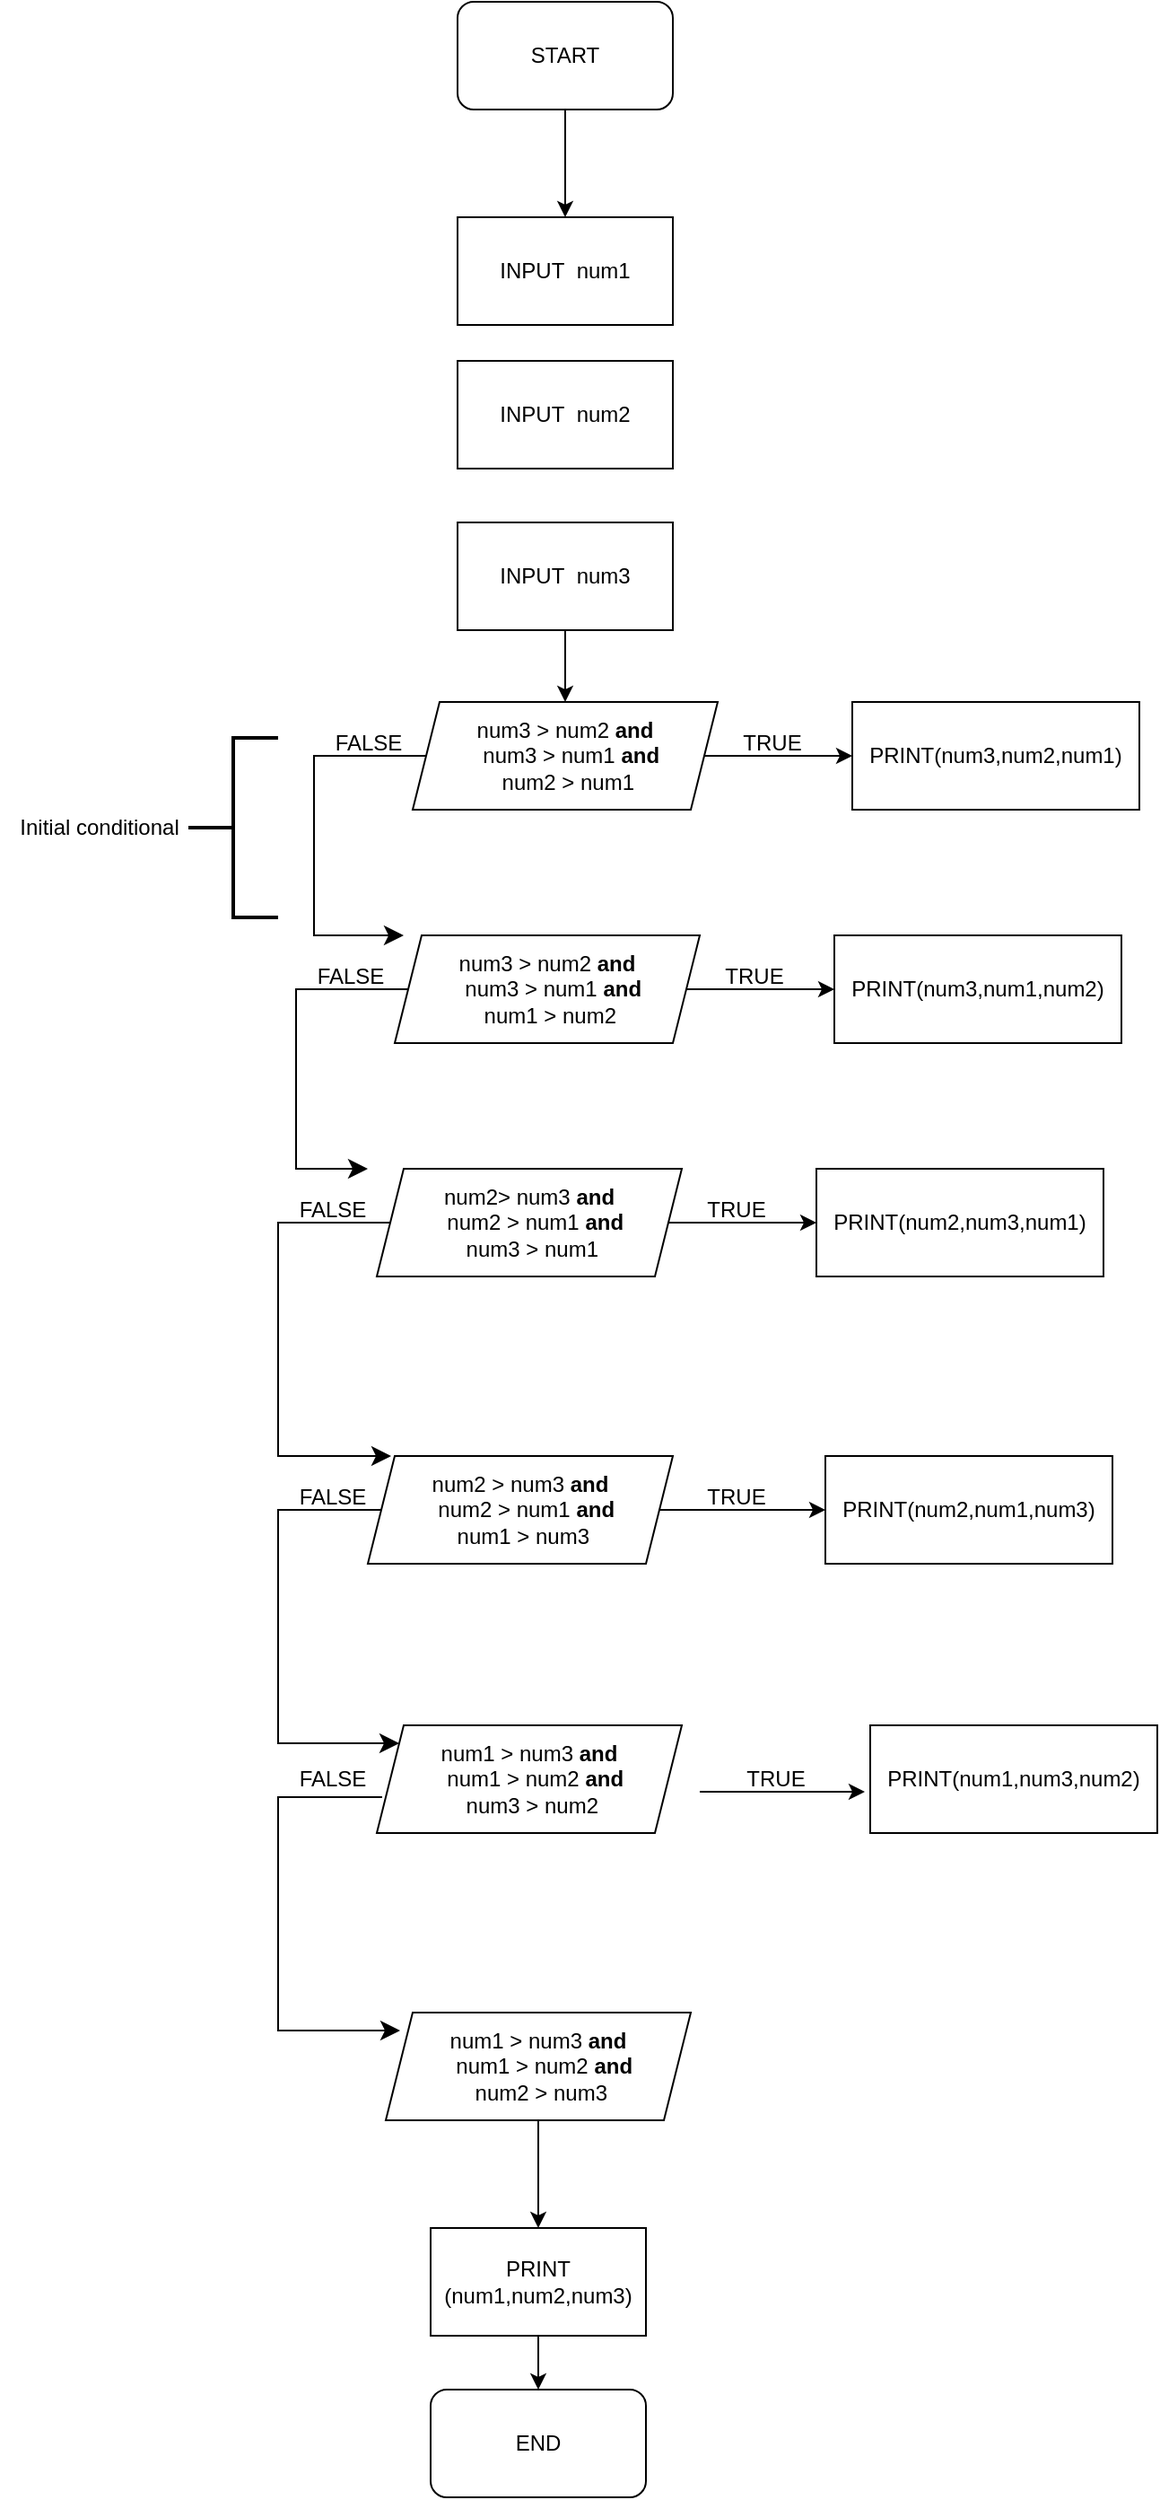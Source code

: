 <mxfile version="21.5.0" type="github">
  <diagram name="Page-1" id="zA7887raAfqFaPBD0OPG">
    <mxGraphModel dx="1323" dy="717" grid="1" gridSize="10" guides="1" tooltips="1" connect="1" arrows="1" fold="1" page="1" pageScale="1" pageWidth="2339" pageHeight="3300" math="0" shadow="0">
      <root>
        <mxCell id="0" />
        <mxCell id="1" parent="0" />
        <mxCell id="OVtonEhGff64VZEiWhN6-2" style="edgeStyle=orthogonalEdgeStyle;rounded=0;orthogonalLoop=1;jettySize=auto;html=1;" edge="1" parent="1" source="OVtonEhGff64VZEiWhN6-1">
          <mxGeometry relative="1" as="geometry">
            <mxPoint x="440" y="440" as="targetPoint" />
          </mxGeometry>
        </mxCell>
        <mxCell id="OVtonEhGff64VZEiWhN6-1" value="START" style="rounded=1;whiteSpace=wrap;html=1;" vertex="1" parent="1">
          <mxGeometry x="380" y="320" width="120" height="60" as="geometry" />
        </mxCell>
        <mxCell id="OVtonEhGff64VZEiWhN6-3" value="INPUT&amp;nbsp; num1" style="rounded=0;whiteSpace=wrap;html=1;" vertex="1" parent="1">
          <mxGeometry x="380" y="440" width="120" height="60" as="geometry" />
        </mxCell>
        <mxCell id="OVtonEhGff64VZEiWhN6-4" value="INPUT&amp;nbsp; num2" style="rounded=0;whiteSpace=wrap;html=1;" vertex="1" parent="1">
          <mxGeometry x="380" y="520" width="120" height="60" as="geometry" />
        </mxCell>
        <mxCell id="OVtonEhGff64VZEiWhN6-8" value="" style="edgeStyle=orthogonalEdgeStyle;rounded=0;orthogonalLoop=1;jettySize=auto;html=1;" edge="1" parent="1" source="OVtonEhGff64VZEiWhN6-5" target="OVtonEhGff64VZEiWhN6-7">
          <mxGeometry relative="1" as="geometry" />
        </mxCell>
        <mxCell id="OVtonEhGff64VZEiWhN6-5" value="INPUT&amp;nbsp; num3" style="rounded=0;whiteSpace=wrap;html=1;" vertex="1" parent="1">
          <mxGeometry x="380" y="610" width="120" height="60" as="geometry" />
        </mxCell>
        <mxCell id="OVtonEhGff64VZEiWhN6-17" style="edgeStyle=orthogonalEdgeStyle;rounded=0;orthogonalLoop=1;jettySize=auto;html=1;" edge="1" parent="1" source="OVtonEhGff64VZEiWhN6-7">
          <mxGeometry relative="1" as="geometry">
            <mxPoint x="600" y="740" as="targetPoint" />
          </mxGeometry>
        </mxCell>
        <mxCell id="OVtonEhGff64VZEiWhN6-7" value="num3 &amp;gt; num2&amp;nbsp;&lt;b&gt;and&lt;br&gt;&amp;nbsp;&amp;nbsp;&lt;/b&gt;num3 &amp;gt; num1&amp;nbsp;&lt;b&gt;and&lt;br&gt;&lt;/b&gt;&amp;nbsp;num2 &amp;gt; num1" style="shape=parallelogram;perimeter=parallelogramPerimeter;whiteSpace=wrap;html=1;fixedSize=1;size=15;" vertex="1" parent="1">
          <mxGeometry x="355" y="710" width="170" height="60" as="geometry" />
        </mxCell>
        <mxCell id="OVtonEhGff64VZEiWhN6-14" value="" style="edgeStyle=elbowEdgeStyle;elbow=horizontal;endArrow=classic;html=1;curved=0;rounded=0;endSize=8;startSize=8;exitX=0;exitY=0.5;exitDx=0;exitDy=0;" edge="1" parent="1" source="OVtonEhGff64VZEiWhN6-7">
          <mxGeometry width="50" height="50" relative="1" as="geometry">
            <mxPoint x="335" y="740" as="sourcePoint" />
            <mxPoint x="350" y="840" as="targetPoint" />
            <Array as="points">
              <mxPoint x="300" y="790" />
              <mxPoint x="310" y="820" />
            </Array>
          </mxGeometry>
        </mxCell>
        <mxCell id="OVtonEhGff64VZEiWhN6-16" value="FALSE" style="text;html=1;align=center;verticalAlign=middle;resizable=0;points=[];autosize=1;strokeColor=none;fillColor=none;" vertex="1" parent="1">
          <mxGeometry x="300" y="718" width="60" height="30" as="geometry" />
        </mxCell>
        <mxCell id="OVtonEhGff64VZEiWhN6-18" value="TRUE" style="text;html=1;align=center;verticalAlign=middle;resizable=0;points=[];autosize=1;strokeColor=none;fillColor=none;" vertex="1" parent="1">
          <mxGeometry x="525" y="718" width="60" height="30" as="geometry" />
        </mxCell>
        <mxCell id="OVtonEhGff64VZEiWhN6-19" value="PRINT(num3,num2,num1)" style="rounded=0;whiteSpace=wrap;html=1;" vertex="1" parent="1">
          <mxGeometry x="600" y="710" width="160" height="60" as="geometry" />
        </mxCell>
        <mxCell id="OVtonEhGff64VZEiWhN6-20" style="edgeStyle=orthogonalEdgeStyle;rounded=0;orthogonalLoop=1;jettySize=auto;html=1;" edge="1" parent="1" source="OVtonEhGff64VZEiWhN6-21">
          <mxGeometry relative="1" as="geometry">
            <mxPoint x="590" y="870" as="targetPoint" />
          </mxGeometry>
        </mxCell>
        <mxCell id="OVtonEhGff64VZEiWhN6-21" value="num3 &amp;gt; num2&amp;nbsp;&lt;b&gt;and&lt;br&gt;&amp;nbsp;&amp;nbsp;&lt;/b&gt;num3 &amp;gt; num1&amp;nbsp;&lt;b&gt;and&lt;br&gt;&lt;/b&gt;&amp;nbsp;num1 &amp;gt; num2" style="shape=parallelogram;perimeter=parallelogramPerimeter;whiteSpace=wrap;html=1;fixedSize=1;size=15;" vertex="1" parent="1">
          <mxGeometry x="345" y="840" width="170" height="60" as="geometry" />
        </mxCell>
        <mxCell id="OVtonEhGff64VZEiWhN6-22" value="" style="edgeStyle=elbowEdgeStyle;elbow=horizontal;endArrow=classic;html=1;curved=0;rounded=0;endSize=8;startSize=8;exitX=0;exitY=0.5;exitDx=0;exitDy=0;" edge="1" parent="1" source="OVtonEhGff64VZEiWhN6-21">
          <mxGeometry width="50" height="50" relative="1" as="geometry">
            <mxPoint x="325" y="870" as="sourcePoint" />
            <mxPoint x="330" y="970" as="targetPoint" />
            <Array as="points">
              <mxPoint x="290" y="920" />
              <mxPoint x="300" y="950" />
            </Array>
          </mxGeometry>
        </mxCell>
        <mxCell id="OVtonEhGff64VZEiWhN6-23" value="FALSE" style="text;html=1;align=center;verticalAlign=middle;resizable=0;points=[];autosize=1;strokeColor=none;fillColor=none;" vertex="1" parent="1">
          <mxGeometry x="290" y="848" width="60" height="30" as="geometry" />
        </mxCell>
        <mxCell id="OVtonEhGff64VZEiWhN6-24" value="TRUE" style="text;html=1;align=center;verticalAlign=middle;resizable=0;points=[];autosize=1;strokeColor=none;fillColor=none;" vertex="1" parent="1">
          <mxGeometry x="515" y="848" width="60" height="30" as="geometry" />
        </mxCell>
        <mxCell id="OVtonEhGff64VZEiWhN6-25" value="PRINT(num3,num1,num2)" style="rounded=0;whiteSpace=wrap;html=1;" vertex="1" parent="1">
          <mxGeometry x="590" y="840" width="160" height="60" as="geometry" />
        </mxCell>
        <mxCell id="OVtonEhGff64VZEiWhN6-26" style="edgeStyle=orthogonalEdgeStyle;rounded=0;orthogonalLoop=1;jettySize=auto;html=1;" edge="1" parent="1" source="OVtonEhGff64VZEiWhN6-27">
          <mxGeometry relative="1" as="geometry">
            <mxPoint x="580" y="1000" as="targetPoint" />
          </mxGeometry>
        </mxCell>
        <mxCell id="OVtonEhGff64VZEiWhN6-27" value="num2&amp;gt; num3&amp;nbsp;&lt;b&gt;and&lt;br&gt;&amp;nbsp;&amp;nbsp;&lt;/b&gt;num2 &amp;gt; num1&amp;nbsp;&lt;b&gt;and&lt;br&gt;&lt;/b&gt;&amp;nbsp;num3 &amp;gt; num1" style="shape=parallelogram;perimeter=parallelogramPerimeter;whiteSpace=wrap;html=1;fixedSize=1;size=15;" vertex="1" parent="1">
          <mxGeometry x="335" y="970" width="170" height="60" as="geometry" />
        </mxCell>
        <mxCell id="OVtonEhGff64VZEiWhN6-28" value="" style="edgeStyle=elbowEdgeStyle;elbow=horizontal;endArrow=classic;html=1;curved=0;rounded=0;endSize=8;startSize=8;exitX=0;exitY=0.5;exitDx=0;exitDy=0;" edge="1" parent="1" source="OVtonEhGff64VZEiWhN6-27">
          <mxGeometry width="50" height="50" relative="1" as="geometry">
            <mxPoint x="315" y="1000" as="sourcePoint" />
            <mxPoint x="343" y="1130" as="targetPoint" />
            <Array as="points">
              <mxPoint x="280" y="1050" />
              <mxPoint x="290" y="1080" />
            </Array>
          </mxGeometry>
        </mxCell>
        <mxCell id="OVtonEhGff64VZEiWhN6-29" value="FALSE" style="text;html=1;align=center;verticalAlign=middle;resizable=0;points=[];autosize=1;strokeColor=none;fillColor=none;" vertex="1" parent="1">
          <mxGeometry x="280" y="978" width="60" height="30" as="geometry" />
        </mxCell>
        <mxCell id="OVtonEhGff64VZEiWhN6-30" value="TRUE" style="text;html=1;align=center;verticalAlign=middle;resizable=0;points=[];autosize=1;strokeColor=none;fillColor=none;" vertex="1" parent="1">
          <mxGeometry x="505" y="978" width="60" height="30" as="geometry" />
        </mxCell>
        <mxCell id="OVtonEhGff64VZEiWhN6-31" value="PRINT(num2,num3,num1)" style="rounded=0;whiteSpace=wrap;html=1;" vertex="1" parent="1">
          <mxGeometry x="580" y="970" width="160" height="60" as="geometry" />
        </mxCell>
        <mxCell id="OVtonEhGff64VZEiWhN6-62" style="edgeStyle=orthogonalEdgeStyle;rounded=0;orthogonalLoop=1;jettySize=auto;html=1;entryX=0;entryY=0.5;entryDx=0;entryDy=0;" edge="1" parent="1" source="OVtonEhGff64VZEiWhN6-39" target="OVtonEhGff64VZEiWhN6-43">
          <mxGeometry relative="1" as="geometry">
            <mxPoint x="570" y="1160" as="targetPoint" />
          </mxGeometry>
        </mxCell>
        <mxCell id="OVtonEhGff64VZEiWhN6-39" value="num2 &amp;gt; num3&amp;nbsp;&lt;b&gt;and&lt;br&gt;&amp;nbsp;&amp;nbsp;&lt;/b&gt;num2 &amp;gt; num1&amp;nbsp;&lt;b&gt;and&lt;br&gt;&lt;/b&gt;&amp;nbsp;num1 &amp;gt; num3" style="shape=parallelogram;perimeter=parallelogramPerimeter;whiteSpace=wrap;html=1;fixedSize=1;size=15;" vertex="1" parent="1">
          <mxGeometry x="330" y="1130" width="170" height="60" as="geometry" />
        </mxCell>
        <mxCell id="OVtonEhGff64VZEiWhN6-40" value="" style="edgeStyle=elbowEdgeStyle;elbow=horizontal;endArrow=classic;html=1;curved=0;rounded=0;endSize=8;startSize=8;exitX=0;exitY=0.5;exitDx=0;exitDy=0;" edge="1" parent="1" source="OVtonEhGff64VZEiWhN6-39" target="OVtonEhGff64VZEiWhN6-65">
          <mxGeometry width="50" height="50" relative="1" as="geometry">
            <mxPoint x="315" y="1130" as="sourcePoint" />
            <mxPoint x="310" y="1280" as="targetPoint" />
            <Array as="points">
              <mxPoint x="280" y="1290" />
              <mxPoint x="280" y="1180" />
              <mxPoint x="290" y="1210" />
            </Array>
          </mxGeometry>
        </mxCell>
        <mxCell id="OVtonEhGff64VZEiWhN6-41" value="FALSE" style="text;html=1;align=center;verticalAlign=middle;resizable=0;points=[];autosize=1;strokeColor=none;fillColor=none;" vertex="1" parent="1">
          <mxGeometry x="280" y="1138" width="60" height="30" as="geometry" />
        </mxCell>
        <mxCell id="OVtonEhGff64VZEiWhN6-42" value="TRUE" style="text;html=1;align=center;verticalAlign=middle;resizable=0;points=[];autosize=1;strokeColor=none;fillColor=none;" vertex="1" parent="1">
          <mxGeometry x="505" y="1138" width="60" height="30" as="geometry" />
        </mxCell>
        <mxCell id="OVtonEhGff64VZEiWhN6-43" value="PRINT(num2,num1,num3)" style="rounded=0;whiteSpace=wrap;html=1;" vertex="1" parent="1">
          <mxGeometry x="585" y="1130" width="160" height="60" as="geometry" />
        </mxCell>
        <mxCell id="OVtonEhGff64VZEiWhN6-51" value="" style="strokeWidth=2;html=1;shape=mxgraph.flowchart.annotation_2;align=left;labelPosition=right;pointerEvents=1;" vertex="1" parent="1">
          <mxGeometry x="230" y="730" width="50" height="100" as="geometry" />
        </mxCell>
        <mxCell id="OVtonEhGff64VZEiWhN6-53" value="Initial conditional" style="text;html=1;align=center;verticalAlign=middle;resizable=0;points=[];autosize=1;strokeColor=none;fillColor=none;" vertex="1" parent="1">
          <mxGeometry x="125" y="765" width="110" height="30" as="geometry" />
        </mxCell>
        <mxCell id="OVtonEhGff64VZEiWhN6-65" value="num1 &amp;gt; num3&amp;nbsp;&lt;b&gt;and&lt;br&gt;&amp;nbsp;&amp;nbsp;&lt;/b&gt;num1 &amp;gt; num2&amp;nbsp;&lt;b&gt;and&lt;br&gt;&lt;/b&gt;&amp;nbsp;num3 &amp;gt; num2" style="shape=parallelogram;perimeter=parallelogramPerimeter;whiteSpace=wrap;html=1;fixedSize=1;size=15;" vertex="1" parent="1">
          <mxGeometry x="335" y="1280" width="170" height="60" as="geometry" />
        </mxCell>
        <mxCell id="OVtonEhGff64VZEiWhN6-67" value="" style="edgeStyle=elbowEdgeStyle;elbow=horizontal;endArrow=classic;html=1;curved=0;rounded=0;endSize=8;startSize=8;exitX=0;exitY=0.5;exitDx=0;exitDy=0;" edge="1" parent="1">
          <mxGeometry width="50" height="50" relative="1" as="geometry">
            <mxPoint x="338" y="1320" as="sourcePoint" />
            <mxPoint x="348" y="1450" as="targetPoint" />
            <Array as="points">
              <mxPoint x="280" y="1450" />
              <mxPoint x="280" y="1340" />
              <mxPoint x="290" y="1370" />
            </Array>
          </mxGeometry>
        </mxCell>
        <mxCell id="OVtonEhGff64VZEiWhN6-68" style="edgeStyle=orthogonalEdgeStyle;rounded=0;orthogonalLoop=1;jettySize=auto;html=1;entryX=0;entryY=0.5;entryDx=0;entryDy=0;" edge="1" parent="1">
          <mxGeometry relative="1" as="geometry">
            <mxPoint x="607" y="1317" as="targetPoint" />
            <mxPoint x="515" y="1317" as="sourcePoint" />
          </mxGeometry>
        </mxCell>
        <mxCell id="OVtonEhGff64VZEiWhN6-69" value="TRUE" style="text;html=1;align=center;verticalAlign=middle;resizable=0;points=[];autosize=1;strokeColor=none;fillColor=none;" vertex="1" parent="1">
          <mxGeometry x="527" y="1295" width="60" height="30" as="geometry" />
        </mxCell>
        <mxCell id="OVtonEhGff64VZEiWhN6-70" value="PRINT(num1,num3,num2)" style="rounded=0;whiteSpace=wrap;html=1;" vertex="1" parent="1">
          <mxGeometry x="610" y="1280" width="160" height="60" as="geometry" />
        </mxCell>
        <mxCell id="OVtonEhGff64VZEiWhN6-71" value="FALSE" style="text;html=1;align=center;verticalAlign=middle;resizable=0;points=[];autosize=1;strokeColor=none;fillColor=none;" vertex="1" parent="1">
          <mxGeometry x="280" y="1295" width="60" height="30" as="geometry" />
        </mxCell>
        <mxCell id="OVtonEhGff64VZEiWhN6-74" style="edgeStyle=orthogonalEdgeStyle;rounded=0;orthogonalLoop=1;jettySize=auto;html=1;" edge="1" parent="1" source="OVtonEhGff64VZEiWhN6-73">
          <mxGeometry relative="1" as="geometry">
            <mxPoint x="425" y="1560" as="targetPoint" />
          </mxGeometry>
        </mxCell>
        <mxCell id="OVtonEhGff64VZEiWhN6-73" value="num1 &amp;gt; num3&amp;nbsp;&lt;b&gt;and&lt;br&gt;&amp;nbsp;&amp;nbsp;&lt;/b&gt;num1 &amp;gt; num2&amp;nbsp;&lt;b&gt;and&lt;br&gt;&lt;/b&gt;&amp;nbsp;num2 &amp;gt; num3" style="shape=parallelogram;perimeter=parallelogramPerimeter;whiteSpace=wrap;html=1;fixedSize=1;size=15;" vertex="1" parent="1">
          <mxGeometry x="340" y="1440" width="170" height="60" as="geometry" />
        </mxCell>
        <mxCell id="OVtonEhGff64VZEiWhN6-76" style="edgeStyle=orthogonalEdgeStyle;rounded=0;orthogonalLoop=1;jettySize=auto;html=1;" edge="1" parent="1" source="OVtonEhGff64VZEiWhN6-75" target="OVtonEhGff64VZEiWhN6-77">
          <mxGeometry relative="1" as="geometry">
            <mxPoint x="425" y="1680" as="targetPoint" />
          </mxGeometry>
        </mxCell>
        <mxCell id="OVtonEhGff64VZEiWhN6-75" value="PRINT (num1,num2,num3)" style="rounded=0;whiteSpace=wrap;html=1;" vertex="1" parent="1">
          <mxGeometry x="365" y="1560" width="120" height="60" as="geometry" />
        </mxCell>
        <mxCell id="OVtonEhGff64VZEiWhN6-77" value="END" style="rounded=1;whiteSpace=wrap;html=1;" vertex="1" parent="1">
          <mxGeometry x="365" y="1650" width="120" height="60" as="geometry" />
        </mxCell>
      </root>
    </mxGraphModel>
  </diagram>
</mxfile>
